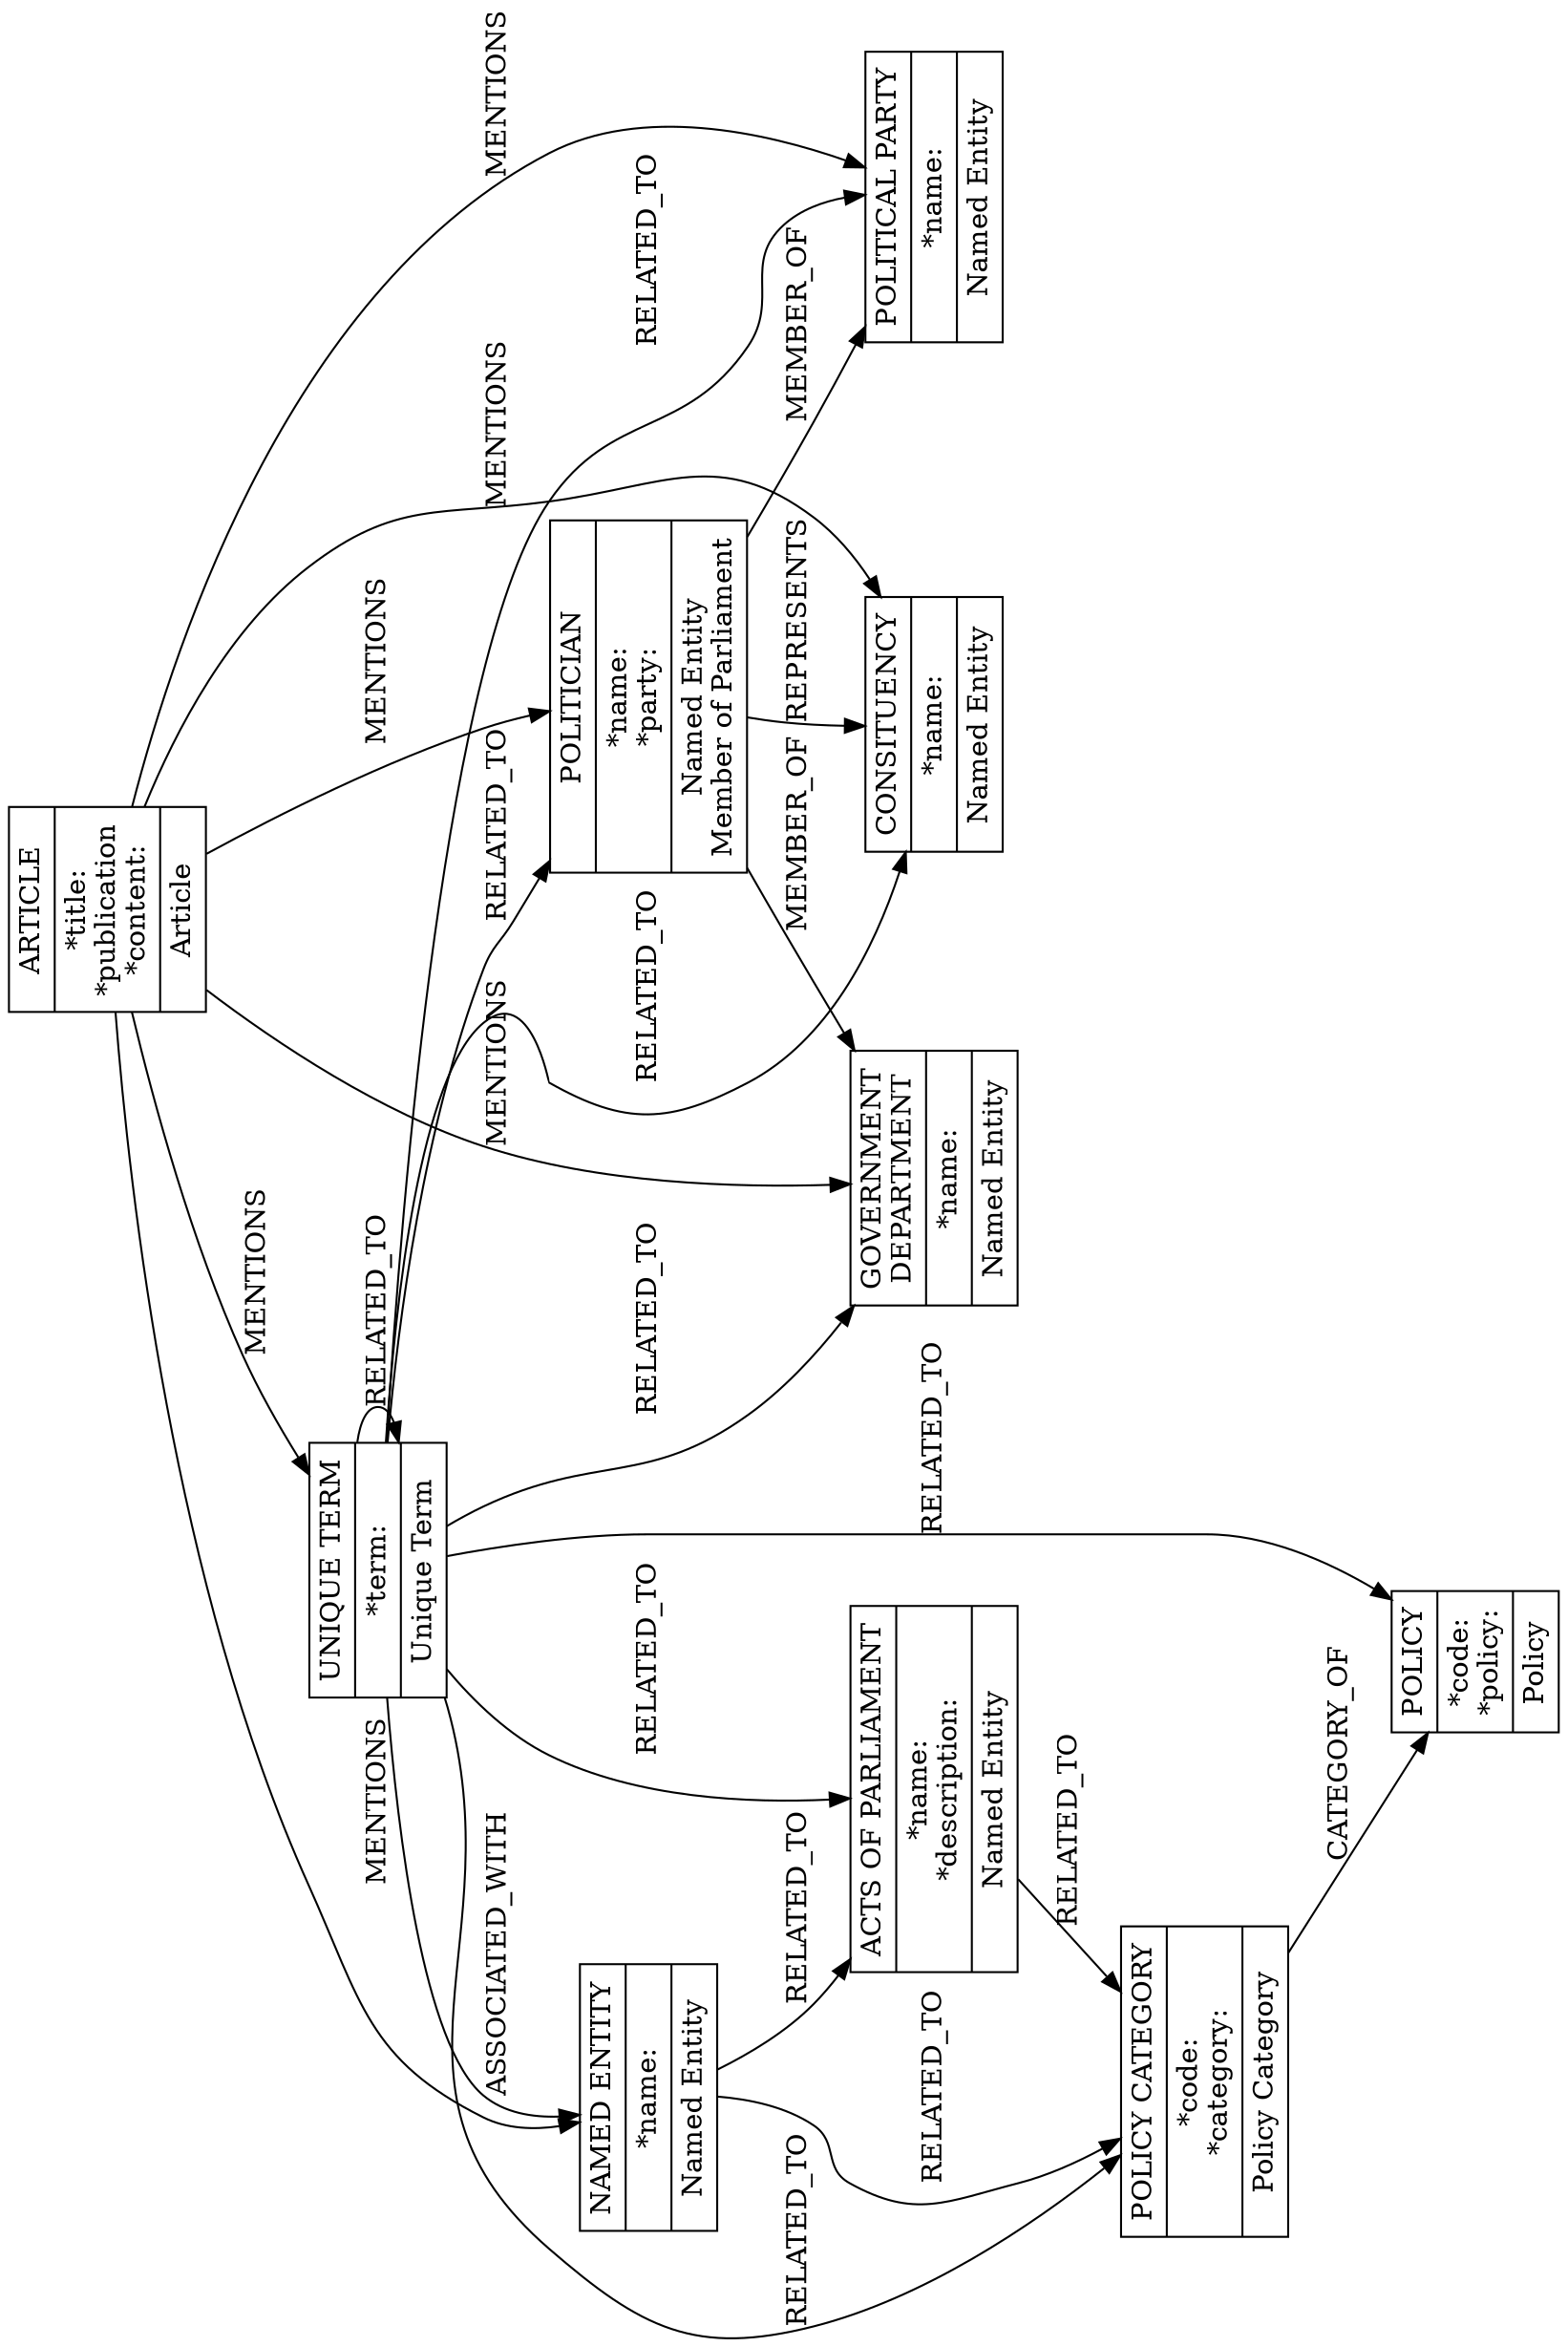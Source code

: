 digraph search {
	orientation="landscape";
	node [shape=record];

	Politician -> GovernmentDepartment [label="MEMBER_OF"];
	Politician -> PoliticalParty [label="MEMBER_OF"];
	Politician -> Constituency [label="REPRESENTS"];
	UniqueTerm -> GovernmentDepartment  [label="RELATED_TO"];
	PolicyCat -> Policy [label="CATEGORY_OF"];
	UniqueTerm -> Policy  [label="RELATED_TO"];
	UniqueTerm -> PolicyCat  [label="RELATED_TO"];
	NamedEntity -> PolicyCat  [label="RELATED_TO"];
	UniqueTerm -> UniqueTerm [label="RELATED_TO"];
	UniqueTerm -> NamedEntity [label="ASSOCIATED_WITH"];
	NamedEntity -> Act [label="RELATED_TO"];
	UniqueTerm -> Act [label="RELATED_TO"];
	Act -> PolicyCat [label="RELATED_TO"];
	Acticle -> NamedEntity [label="MENTIONS"];
	Acticle -> UniqueTerm [label="MENTIONS"];
	Acticle -> Politician [label="MENTIONS"];
	Acticle -> Constituency [label="MENTIONS"];
	Acticle -> PoliticalParty [label="MENTIONS"];
	Acticle -> GovernmentDepartment [label="MENTIONS"];
	UniqueTerm -> Politician  [label="RELATED_TO"];
	UniqueTerm -> Constituency  [label="RELATED_TO"];
	UniqueTerm -> PoliticalParty  [label="RELATED_TO"];

	Politician [label="{POLITICIAN|*name:\n*party:|Named Entity\nMember of Parliament}"];
	GovernmentDepartment [label="{GOVERNMENT\nDEPARTMENT|*name:|Named Entity}"];
	UniqueTerm [label="{UNIQUE TERM|*term:|Unique Term} "];
	NamedEntity [label="{NAMED ENTITY|*name:|Named Entity }"];
	PoliticalParty [label="{POLITICAL PARTY|*name:|Named Entity }"];
	Constituency [label="{CONSITUENCY|*name:|Named Entity }"];
	Policy [label="{POLICY|*code:\n*policy:|Policy}"];
	PolicyCat [label="{POLICY CATEGORY|*code:\n*category:|Policy Category}"];
	Act [label="{ACTS OF PARLIAMENT|*name:\n*description:|Named Entity}"];
	Acticle [label="{ARTICLE|*title:\n*publication\n*content:| Article}"];
}

